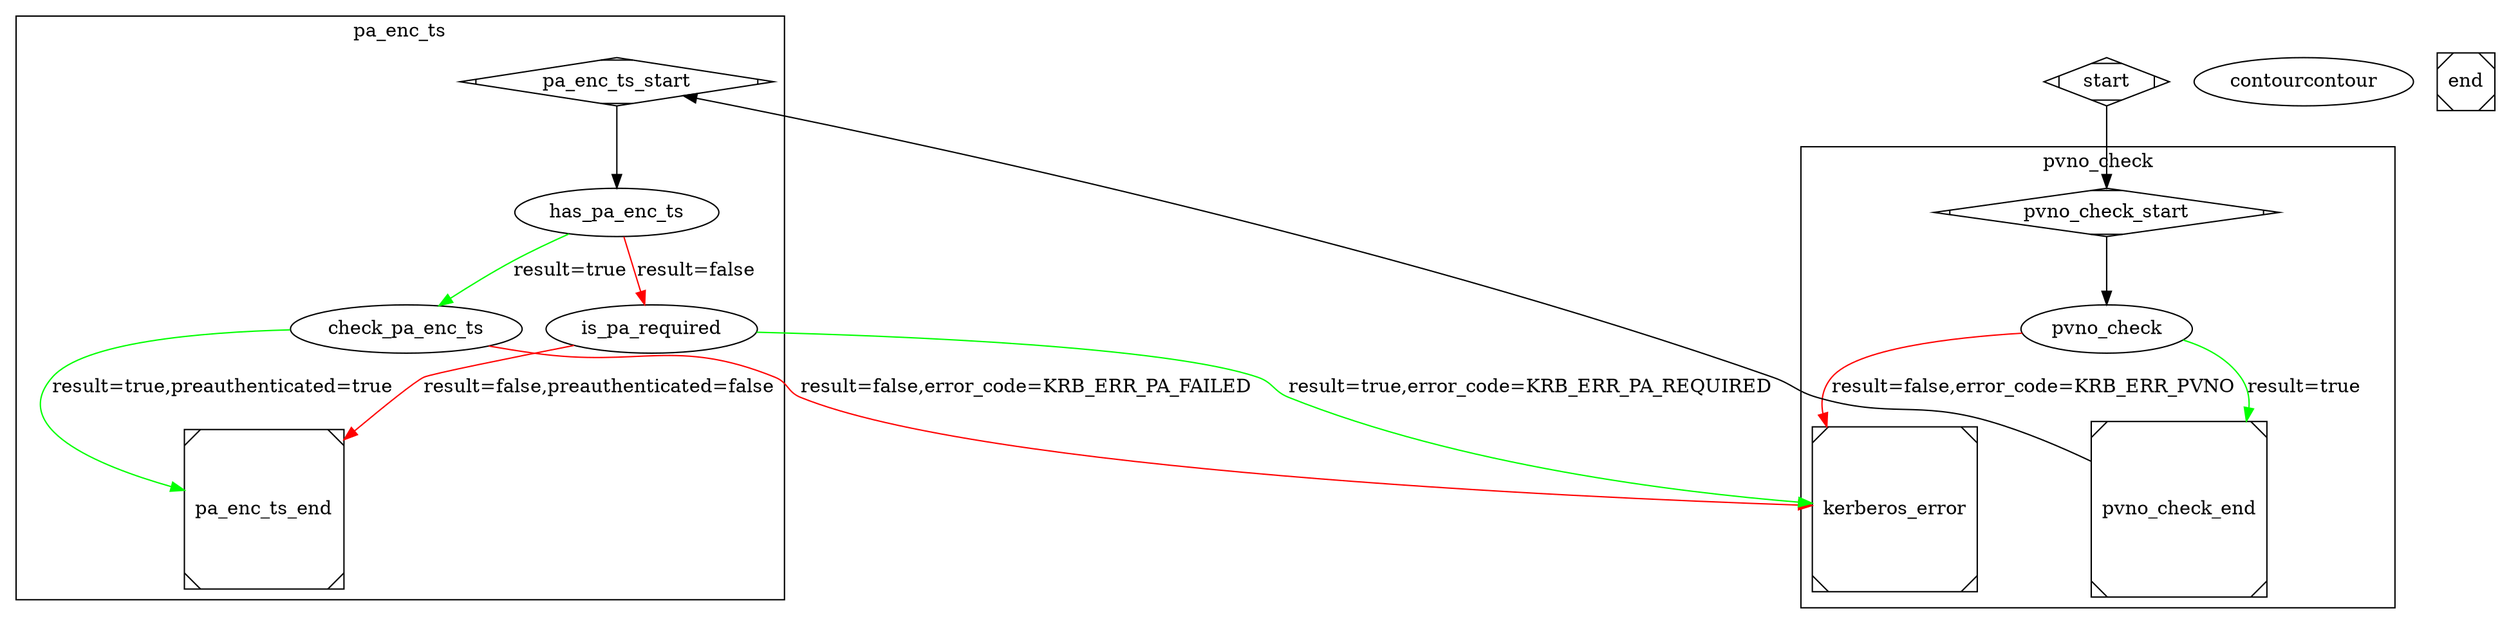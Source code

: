 digraph G {
    
  subgraph cluster_pvno_check {
    label = "pvno_check";
    pvno_check_start -> pvno_check;
    
    pvno_check -> pvno_check_end [label="result=true",color=green];
    pvno_check -> kerberos_error [label="result=false,error_code=KRB_ERR_PVNO",color=red];
    
    pvno_check_start [shape=Mdiamond];
    pvno_check_end [shape=Msquare];
  }

  subgraph cluster_pa_enc_ts {
    label="pa_enc_ts";

	
    pa_enc_ts_start -> has_pa_enc_ts;
      
    has_pa_enc_ts -> check_pa_enc_ts [label="result=true",color=green];
    has_pa_enc_ts -> is_pa_required [label="result=false",color=red];
      
    is_pa_required -> kerberos_error [label="result=true,error_code=KRB_ERR_PA_REQUIRED",color=green];
    is_pa_required -> pa_enc_ts_end [label="result=false,preauthenticated=false",color=red];
    
    check_pa_enc_ts -> pa_enc_ts_end [label="result=true,preauthenticated=true",color=green];
    check_pa_enc_ts -> kerberos_error [label="result=false,error_code=KRB_ERR_PA_FAILED",color=red];
    
    pa_enc_ts_start [shape=Mdiamond];
    pa_enc_ts_end [shape=Msquare];
  }
  
  kerberos_error;contourcontour
  
  start -> pvno_check_start;
  pvno_check_end -> pa_enc_ts_start;

  

  
  start [shape=Mdiamond];
  end [shape=Msquare];
  kerberos_error [shape=Msquare];
}
